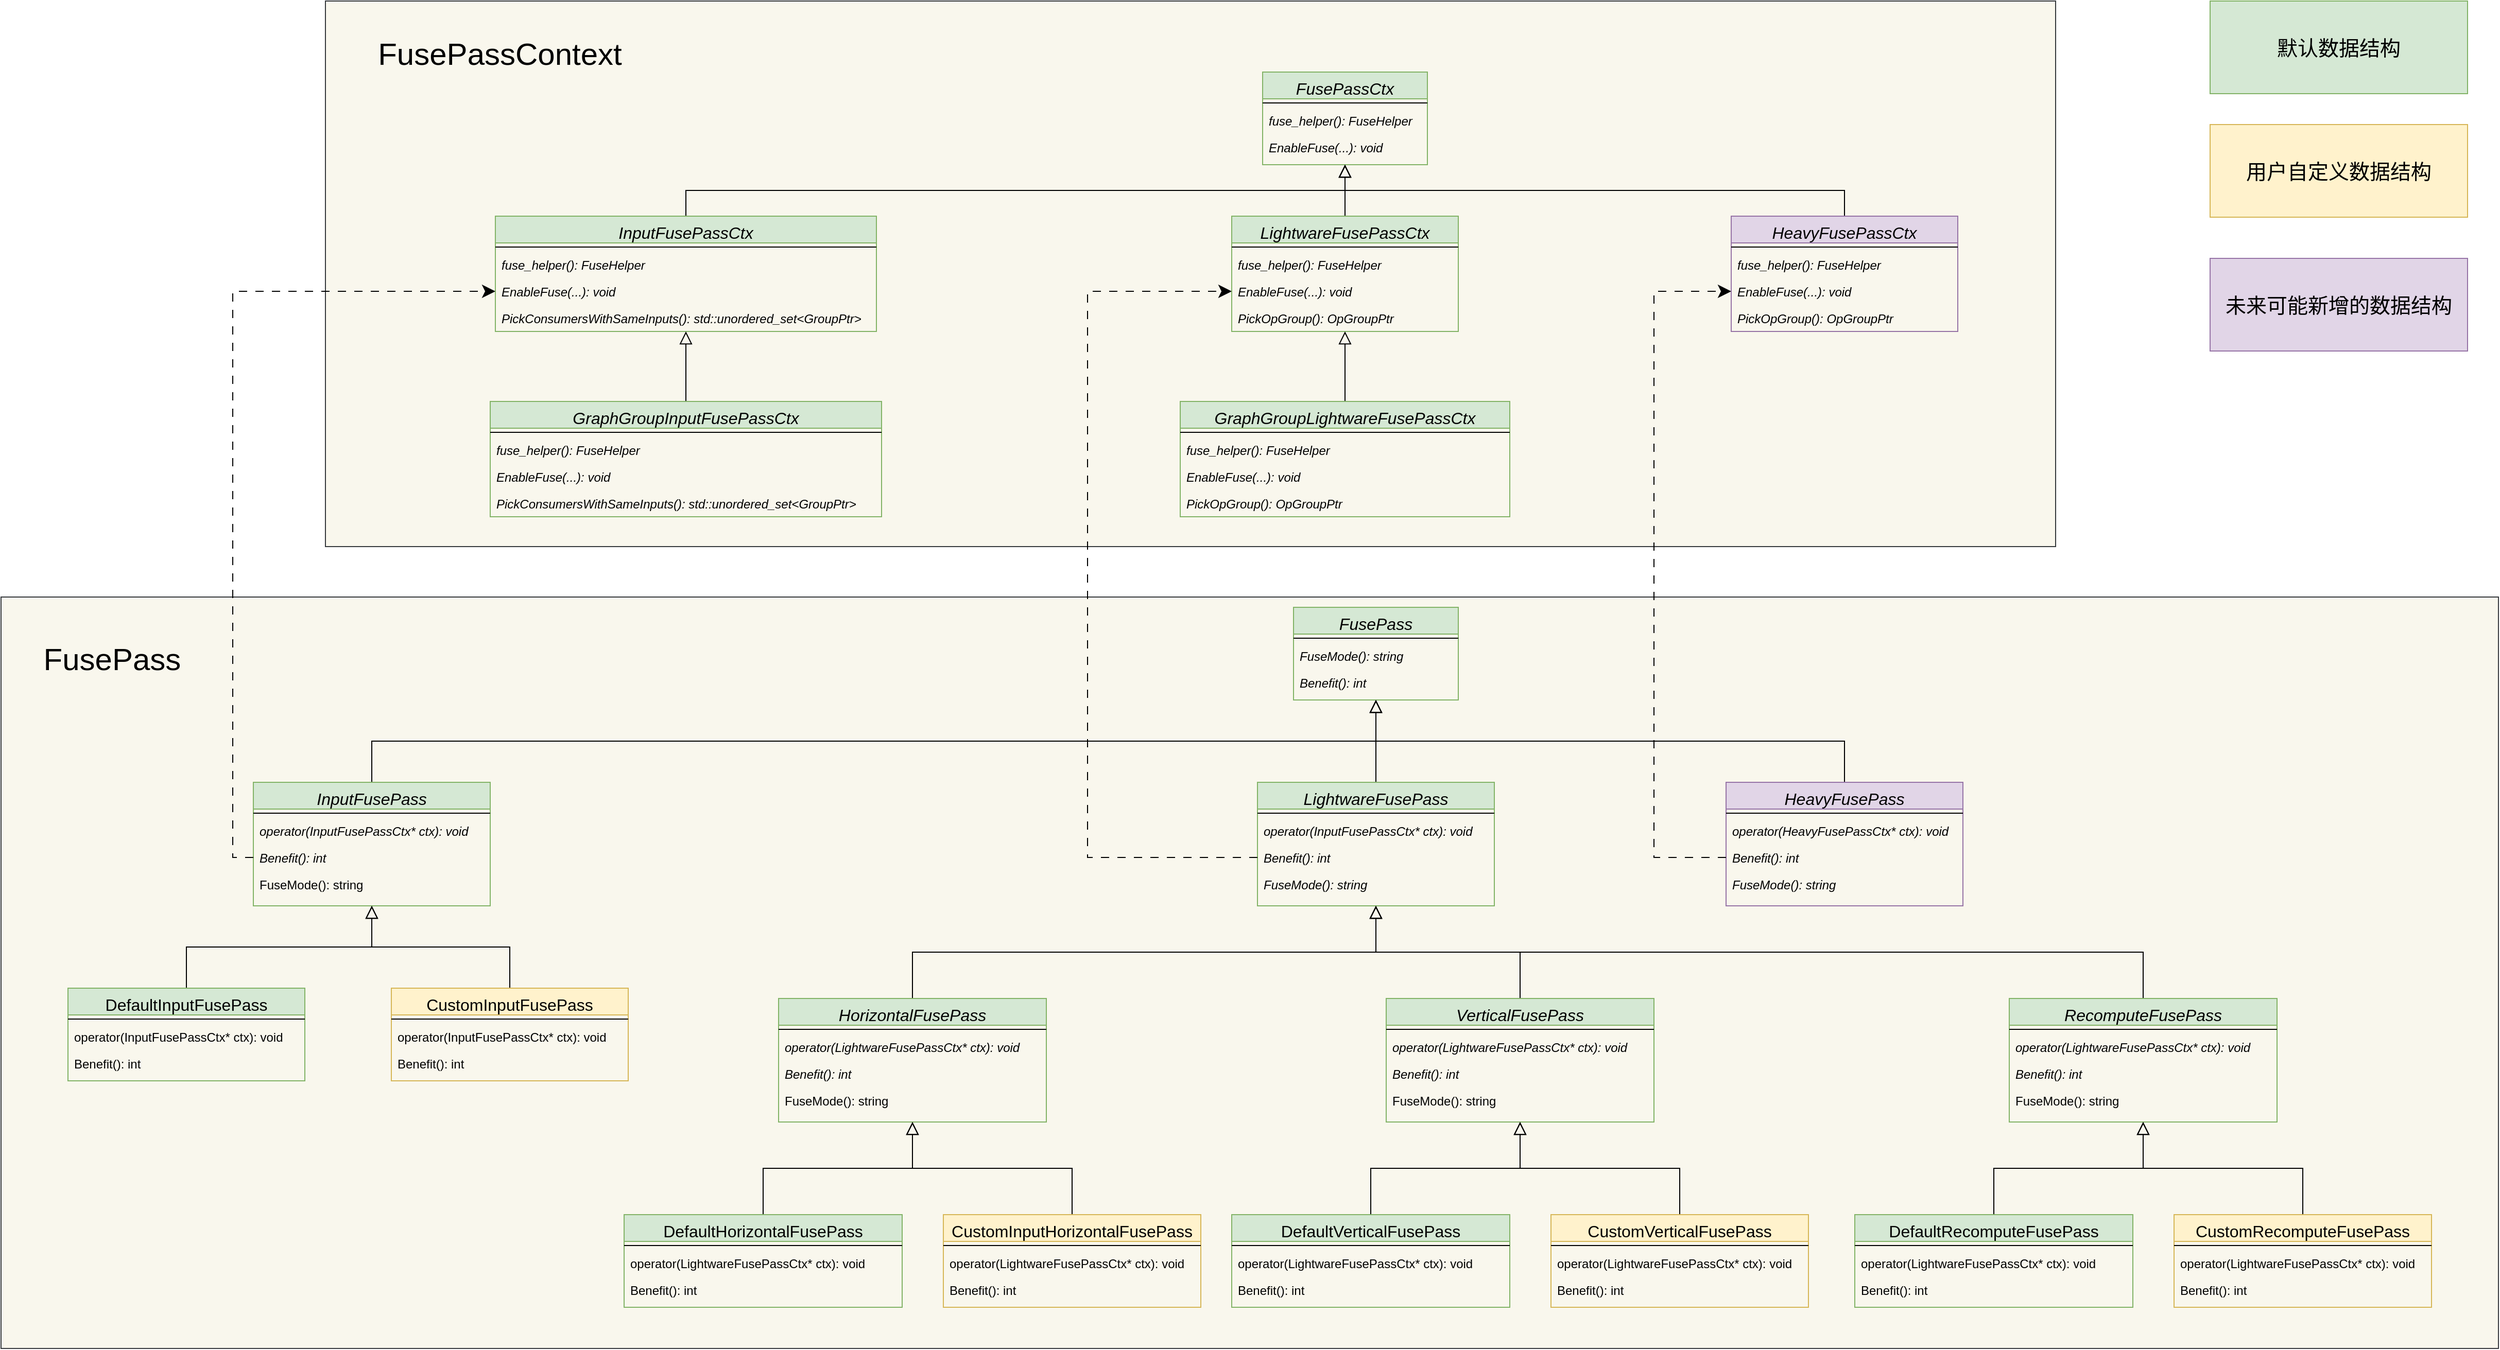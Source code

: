 <mxfile version="21.5.0" type="github">
  <diagram id="C5RBs43oDa-KdzZeNtuy" name="Page-1">
    <mxGraphModel dx="2607" dy="2569" grid="1" gridSize="10" guides="1" tooltips="1" connect="1" arrows="1" fold="1" page="1" pageScale="1" pageWidth="827" pageHeight="1169" math="0" shadow="0">
      <root>
        <mxCell id="WIyWlLk6GJQsqaUBKTNV-0" />
        <mxCell id="WIyWlLk6GJQsqaUBKTNV-1" parent="WIyWlLk6GJQsqaUBKTNV-0" />
        <mxCell id="BLyfXcpBKMJjdkIK_ONK-147" value="" style="rounded=0;whiteSpace=wrap;html=1;fillColor=#f9f7ed;strokeColor=#36393d;" vertex="1" parent="WIyWlLk6GJQsqaUBKTNV-1">
          <mxGeometry x="65" y="10" width="2425" height="730" as="geometry" />
        </mxCell>
        <mxCell id="BLyfXcpBKMJjdkIK_ONK-145" value="" style="rounded=0;whiteSpace=wrap;html=1;fillColor=#f9f7ed;strokeColor=#36393d;" vertex="1" parent="WIyWlLk6GJQsqaUBKTNV-1">
          <mxGeometry x="380" y="-569" width="1680" height="530" as="geometry" />
        </mxCell>
        <mxCell id="zkfFHV4jXpPFQw0GAbJ--0" value="FusePass" style="swimlane;fontStyle=2;align=center;verticalAlign=top;childLayout=stackLayout;horizontal=1;startSize=26;horizontalStack=0;resizeParent=1;resizeLast=0;collapsible=1;marginBottom=0;rounded=0;shadow=0;strokeWidth=1;fillColor=#d5e8d4;strokeColor=#82b366;fontSize=16;" parent="WIyWlLk6GJQsqaUBKTNV-1" vertex="1">
          <mxGeometry x="1320" y="20" width="160" height="90" as="geometry">
            <mxRectangle x="230" y="140" width="160" height="26" as="alternateBounds" />
          </mxGeometry>
        </mxCell>
        <mxCell id="zkfFHV4jXpPFQw0GAbJ--4" value="" style="line;html=1;strokeWidth=1;align=left;verticalAlign=middle;spacingTop=-1;spacingLeft=3;spacingRight=3;rotatable=0;labelPosition=right;points=[];portConstraint=eastwest;" parent="zkfFHV4jXpPFQw0GAbJ--0" vertex="1">
          <mxGeometry y="26" width="160" height="8" as="geometry" />
        </mxCell>
        <mxCell id="zkfFHV4jXpPFQw0GAbJ--5" value="FuseMode(): string" style="text;align=left;verticalAlign=top;spacingLeft=4;spacingRight=4;overflow=hidden;rotatable=0;points=[[0,0.5],[1,0.5]];portConstraint=eastwest;fontStyle=2" parent="zkfFHV4jXpPFQw0GAbJ--0" vertex="1">
          <mxGeometry y="34" width="160" height="26" as="geometry" />
        </mxCell>
        <mxCell id="BLyfXcpBKMJjdkIK_ONK-0" value="Benefit(): int" style="text;align=left;verticalAlign=top;spacingLeft=4;spacingRight=4;overflow=hidden;rotatable=0;points=[[0,0.5],[1,0.5]];portConstraint=eastwest;fontStyle=2" vertex="1" parent="zkfFHV4jXpPFQw0GAbJ--0">
          <mxGeometry y="60" width="160" height="26" as="geometry" />
        </mxCell>
        <mxCell id="BLyfXcpBKMJjdkIK_ONK-151" style="edgeStyle=orthogonalEdgeStyle;rounded=0;orthogonalLoop=1;jettySize=auto;html=1;exitX=0.5;exitY=0;exitDx=0;exitDy=0;endArrow=block;endFill=0;endSize=10;" edge="1" parent="WIyWlLk6GJQsqaUBKTNV-1" source="zkfFHV4jXpPFQw0GAbJ--6" target="zkfFHV4jXpPFQw0GAbJ--0">
          <mxGeometry relative="1" as="geometry" />
        </mxCell>
        <mxCell id="zkfFHV4jXpPFQw0GAbJ--6" value="InputFusePass" style="swimlane;fontStyle=2;align=center;verticalAlign=top;childLayout=stackLayout;horizontal=1;startSize=26;horizontalStack=0;resizeParent=1;resizeLast=0;collapsible=1;marginBottom=0;rounded=0;shadow=0;strokeWidth=1;fillColor=#d5e8d4;strokeColor=#82b366;fontSize=16;" parent="WIyWlLk6GJQsqaUBKTNV-1" vertex="1">
          <mxGeometry x="310" y="190" width="230" height="120" as="geometry">
            <mxRectangle x="130" y="380" width="160" height="26" as="alternateBounds" />
          </mxGeometry>
        </mxCell>
        <mxCell id="zkfFHV4jXpPFQw0GAbJ--9" value="" style="line;html=1;strokeWidth=1;align=left;verticalAlign=middle;spacingTop=-1;spacingLeft=3;spacingRight=3;rotatable=0;labelPosition=right;points=[];portConstraint=eastwest;" parent="zkfFHV4jXpPFQw0GAbJ--6" vertex="1">
          <mxGeometry y="26" width="230" height="8" as="geometry" />
        </mxCell>
        <mxCell id="BLyfXcpBKMJjdkIK_ONK-1" value="operator(InputFusePassCtx* ctx): void" style="text;align=left;verticalAlign=top;spacingLeft=4;spacingRight=4;overflow=hidden;rotatable=0;points=[[0,0.5],[1,0.5]];portConstraint=eastwest;fontStyle=2" vertex="1" parent="zkfFHV4jXpPFQw0GAbJ--6">
          <mxGeometry y="34" width="230" height="26" as="geometry" />
        </mxCell>
        <mxCell id="BLyfXcpBKMJjdkIK_ONK-3" value="Benefit(): int" style="text;align=left;verticalAlign=top;spacingLeft=4;spacingRight=4;overflow=hidden;rotatable=0;points=[[0,0.5],[1,0.5]];portConstraint=eastwest;fontStyle=2" vertex="1" parent="zkfFHV4jXpPFQw0GAbJ--6">
          <mxGeometry y="60" width="230" height="26" as="geometry" />
        </mxCell>
        <mxCell id="BLyfXcpBKMJjdkIK_ONK-2" value="FuseMode(): string" style="text;align=left;verticalAlign=top;spacingLeft=4;spacingRight=4;overflow=hidden;rotatable=0;points=[[0,0.5],[1,0.5]];portConstraint=eastwest;fontStyle=0" vertex="1" parent="zkfFHV4jXpPFQw0GAbJ--6">
          <mxGeometry y="86" width="230" height="26" as="geometry" />
        </mxCell>
        <mxCell id="zkfFHV4jXpPFQw0GAbJ--16" value="" style="endArrow=block;endSize=10;endFill=0;shadow=0;strokeWidth=1;rounded=0;edgeStyle=elbowEdgeStyle;elbow=vertical;exitX=0.5;exitY=0;exitDx=0;exitDy=0;" parent="WIyWlLk6GJQsqaUBKTNV-1" source="BLyfXcpBKMJjdkIK_ONK-31" target="zkfFHV4jXpPFQw0GAbJ--0" edge="1">
          <mxGeometry width="160" relative="1" as="geometry">
            <mxPoint x="700" y="250" as="sourcePoint" />
            <mxPoint x="550" y="201" as="targetPoint" />
          </mxGeometry>
        </mxCell>
        <mxCell id="BLyfXcpBKMJjdkIK_ONK-14" style="edgeStyle=orthogonalEdgeStyle;rounded=0;orthogonalLoop=1;jettySize=auto;html=1;exitX=0.5;exitY=0;exitDx=0;exitDy=0;entryX=0.5;entryY=1;entryDx=0;entryDy=0;endArrow=block;endFill=0;endSize=10;" edge="1" parent="WIyWlLk6GJQsqaUBKTNV-1" source="BLyfXcpBKMJjdkIK_ONK-4" target="zkfFHV4jXpPFQw0GAbJ--6">
          <mxGeometry relative="1" as="geometry" />
        </mxCell>
        <mxCell id="BLyfXcpBKMJjdkIK_ONK-4" value="DefaultInputFusePass" style="swimlane;fontStyle=0;align=center;verticalAlign=top;childLayout=stackLayout;horizontal=1;startSize=26;horizontalStack=0;resizeParent=1;resizeLast=0;collapsible=1;marginBottom=0;rounded=0;shadow=0;strokeWidth=1;fillColor=#d5e8d4;strokeColor=#82b366;fontSize=16;" vertex="1" parent="WIyWlLk6GJQsqaUBKTNV-1">
          <mxGeometry x="130" y="390" width="230" height="90" as="geometry">
            <mxRectangle x="130" y="380" width="160" height="26" as="alternateBounds" />
          </mxGeometry>
        </mxCell>
        <mxCell id="BLyfXcpBKMJjdkIK_ONK-5" value="" style="line;html=1;strokeWidth=1;align=left;verticalAlign=middle;spacingTop=-1;spacingLeft=3;spacingRight=3;rotatable=0;labelPosition=right;points=[];portConstraint=eastwest;" vertex="1" parent="BLyfXcpBKMJjdkIK_ONK-4">
          <mxGeometry y="26" width="230" height="8" as="geometry" />
        </mxCell>
        <mxCell id="BLyfXcpBKMJjdkIK_ONK-6" value="operator(InputFusePassCtx* ctx): void" style="text;align=left;verticalAlign=top;spacingLeft=4;spacingRight=4;overflow=hidden;rotatable=0;points=[[0,0.5],[1,0.5]];portConstraint=eastwest;fontStyle=0" vertex="1" parent="BLyfXcpBKMJjdkIK_ONK-4">
          <mxGeometry y="34" width="230" height="26" as="geometry" />
        </mxCell>
        <mxCell id="BLyfXcpBKMJjdkIK_ONK-7" value="Benefit(): int" style="text;align=left;verticalAlign=top;spacingLeft=4;spacingRight=4;overflow=hidden;rotatable=0;points=[[0,0.5],[1,0.5]];portConstraint=eastwest;fontStyle=0" vertex="1" parent="BLyfXcpBKMJjdkIK_ONK-4">
          <mxGeometry y="60" width="230" height="26" as="geometry" />
        </mxCell>
        <mxCell id="BLyfXcpBKMJjdkIK_ONK-25" style="edgeStyle=orthogonalEdgeStyle;rounded=0;orthogonalLoop=1;jettySize=auto;html=1;exitX=0.5;exitY=0;exitDx=0;exitDy=0;entryX=0.5;entryY=1;entryDx=0;entryDy=0;endArrow=block;endFill=0;endSize=10;" edge="1" parent="WIyWlLk6GJQsqaUBKTNV-1" source="BLyfXcpBKMJjdkIK_ONK-20" target="zkfFHV4jXpPFQw0GAbJ--6">
          <mxGeometry relative="1" as="geometry" />
        </mxCell>
        <mxCell id="BLyfXcpBKMJjdkIK_ONK-20" value="CustomInputFusePass" style="swimlane;fontStyle=0;align=center;verticalAlign=top;childLayout=stackLayout;horizontal=1;startSize=26;horizontalStack=0;resizeParent=1;resizeLast=0;collapsible=1;marginBottom=0;rounded=0;shadow=0;strokeWidth=1;fillColor=#fff2cc;strokeColor=#d6b656;fontSize=16;" vertex="1" parent="WIyWlLk6GJQsqaUBKTNV-1">
          <mxGeometry x="444" y="390" width="230" height="90" as="geometry">
            <mxRectangle x="130" y="380" width="160" height="26" as="alternateBounds" />
          </mxGeometry>
        </mxCell>
        <mxCell id="BLyfXcpBKMJjdkIK_ONK-21" value="" style="line;html=1;strokeWidth=1;align=left;verticalAlign=middle;spacingTop=-1;spacingLeft=3;spacingRight=3;rotatable=0;labelPosition=right;points=[];portConstraint=eastwest;" vertex="1" parent="BLyfXcpBKMJjdkIK_ONK-20">
          <mxGeometry y="26" width="230" height="8" as="geometry" />
        </mxCell>
        <mxCell id="BLyfXcpBKMJjdkIK_ONK-22" value="operator(InputFusePassCtx* ctx): void" style="text;align=left;verticalAlign=top;spacingLeft=4;spacingRight=4;overflow=hidden;rotatable=0;points=[[0,0.5],[1,0.5]];portConstraint=eastwest;fontStyle=0" vertex="1" parent="BLyfXcpBKMJjdkIK_ONK-20">
          <mxGeometry y="34" width="230" height="26" as="geometry" />
        </mxCell>
        <mxCell id="BLyfXcpBKMJjdkIK_ONK-23" value="Benefit(): int" style="text;align=left;verticalAlign=top;spacingLeft=4;spacingRight=4;overflow=hidden;rotatable=0;points=[[0,0.5],[1,0.5]];portConstraint=eastwest;fontStyle=0" vertex="1" parent="BLyfXcpBKMJjdkIK_ONK-20">
          <mxGeometry y="60" width="230" height="26" as="geometry" />
        </mxCell>
        <mxCell id="BLyfXcpBKMJjdkIK_ONK-31" value="LightwareFusePass" style="swimlane;fontStyle=2;align=center;verticalAlign=top;childLayout=stackLayout;horizontal=1;startSize=26;horizontalStack=0;resizeParent=1;resizeLast=0;collapsible=1;marginBottom=0;rounded=0;shadow=0;strokeWidth=1;fillColor=#d5e8d4;strokeColor=#82b366;fontSize=16;" vertex="1" parent="WIyWlLk6GJQsqaUBKTNV-1">
          <mxGeometry x="1285" y="190" width="230" height="120" as="geometry">
            <mxRectangle x="130" y="380" width="160" height="26" as="alternateBounds" />
          </mxGeometry>
        </mxCell>
        <mxCell id="BLyfXcpBKMJjdkIK_ONK-32" value="" style="line;html=1;strokeWidth=1;align=left;verticalAlign=middle;spacingTop=-1;spacingLeft=3;spacingRight=3;rotatable=0;labelPosition=right;points=[];portConstraint=eastwest;" vertex="1" parent="BLyfXcpBKMJjdkIK_ONK-31">
          <mxGeometry y="26" width="230" height="8" as="geometry" />
        </mxCell>
        <mxCell id="BLyfXcpBKMJjdkIK_ONK-33" value="operator(InputFusePassCtx* ctx): void" style="text;align=left;verticalAlign=top;spacingLeft=4;spacingRight=4;overflow=hidden;rotatable=0;points=[[0,0.5],[1,0.5]];portConstraint=eastwest;fontStyle=2" vertex="1" parent="BLyfXcpBKMJjdkIK_ONK-31">
          <mxGeometry y="34" width="230" height="26" as="geometry" />
        </mxCell>
        <mxCell id="BLyfXcpBKMJjdkIK_ONK-34" value="Benefit(): int" style="text;align=left;verticalAlign=top;spacingLeft=4;spacingRight=4;overflow=hidden;rotatable=0;points=[[0,0.5],[1,0.5]];portConstraint=eastwest;fontStyle=2" vertex="1" parent="BLyfXcpBKMJjdkIK_ONK-31">
          <mxGeometry y="60" width="230" height="26" as="geometry" />
        </mxCell>
        <mxCell id="BLyfXcpBKMJjdkIK_ONK-35" value="FuseMode(): string" style="text;align=left;verticalAlign=top;spacingLeft=4;spacingRight=4;overflow=hidden;rotatable=0;points=[[0,0.5],[1,0.5]];portConstraint=eastwest;fontStyle=2" vertex="1" parent="BLyfXcpBKMJjdkIK_ONK-31">
          <mxGeometry y="86" width="230" height="26" as="geometry" />
        </mxCell>
        <mxCell id="BLyfXcpBKMJjdkIK_ONK-41" style="edgeStyle=orthogonalEdgeStyle;rounded=0;orthogonalLoop=1;jettySize=auto;html=1;exitX=0.5;exitY=0;exitDx=0;exitDy=0;endArrow=block;endFill=0;endSize=10;entryX=0.5;entryY=1;entryDx=0;entryDy=0;" edge="1" parent="WIyWlLk6GJQsqaUBKTNV-1" source="BLyfXcpBKMJjdkIK_ONK-36" target="zkfFHV4jXpPFQw0GAbJ--0">
          <mxGeometry relative="1" as="geometry">
            <mxPoint x="1210" y="140" as="targetPoint" />
          </mxGeometry>
        </mxCell>
        <mxCell id="BLyfXcpBKMJjdkIK_ONK-36" value="HeavyFusePass" style="swimlane;fontStyle=2;align=center;verticalAlign=top;childLayout=stackLayout;horizontal=1;startSize=26;horizontalStack=0;resizeParent=1;resizeLast=0;collapsible=1;marginBottom=0;rounded=0;shadow=0;strokeWidth=1;fillColor=#e1d5e7;strokeColor=#9673a6;fontSize=16;" vertex="1" parent="WIyWlLk6GJQsqaUBKTNV-1">
          <mxGeometry x="1740" y="190" width="230" height="120" as="geometry">
            <mxRectangle x="130" y="380" width="160" height="26" as="alternateBounds" />
          </mxGeometry>
        </mxCell>
        <mxCell id="BLyfXcpBKMJjdkIK_ONK-37" value="" style="line;html=1;strokeWidth=1;align=left;verticalAlign=middle;spacingTop=-1;spacingLeft=3;spacingRight=3;rotatable=0;labelPosition=right;points=[];portConstraint=eastwest;" vertex="1" parent="BLyfXcpBKMJjdkIK_ONK-36">
          <mxGeometry y="26" width="230" height="8" as="geometry" />
        </mxCell>
        <mxCell id="BLyfXcpBKMJjdkIK_ONK-38" value="operator(HeavyFusePassCtx* ctx): void" style="text;align=left;verticalAlign=top;spacingLeft=4;spacingRight=4;overflow=hidden;rotatable=0;points=[[0,0.5],[1,0.5]];portConstraint=eastwest;fontStyle=2" vertex="1" parent="BLyfXcpBKMJjdkIK_ONK-36">
          <mxGeometry y="34" width="230" height="26" as="geometry" />
        </mxCell>
        <mxCell id="BLyfXcpBKMJjdkIK_ONK-39" value="Benefit(): int" style="text;align=left;verticalAlign=top;spacingLeft=4;spacingRight=4;overflow=hidden;rotatable=0;points=[[0,0.5],[1,0.5]];portConstraint=eastwest;fontStyle=2" vertex="1" parent="BLyfXcpBKMJjdkIK_ONK-36">
          <mxGeometry y="60" width="230" height="26" as="geometry" />
        </mxCell>
        <mxCell id="BLyfXcpBKMJjdkIK_ONK-40" value="FuseMode(): string" style="text;align=left;verticalAlign=top;spacingLeft=4;spacingRight=4;overflow=hidden;rotatable=0;points=[[0,0.5],[1,0.5]];portConstraint=eastwest;fontStyle=2" vertex="1" parent="BLyfXcpBKMJjdkIK_ONK-36">
          <mxGeometry y="86" width="230" height="26" as="geometry" />
        </mxCell>
        <mxCell id="BLyfXcpBKMJjdkIK_ONK-42" value="默认数据结构" style="rounded=0;whiteSpace=wrap;html=1;fillColor=#d5e8d4;strokeColor=#82b366;fontSize=20;" vertex="1" parent="WIyWlLk6GJQsqaUBKTNV-1">
          <mxGeometry x="2210" y="-569" width="250" height="90" as="geometry" />
        </mxCell>
        <mxCell id="BLyfXcpBKMJjdkIK_ONK-44" value="用户自定义数据结构" style="rounded=0;whiteSpace=wrap;html=1;fillColor=#fff2cc;strokeColor=#d6b656;fontSize=20;" vertex="1" parent="WIyWlLk6GJQsqaUBKTNV-1">
          <mxGeometry x="2210" y="-449" width="250" height="90" as="geometry" />
        </mxCell>
        <mxCell id="BLyfXcpBKMJjdkIK_ONK-45" value="未来可能新增的数据结构" style="rounded=0;whiteSpace=wrap;html=1;fillColor=#e1d5e7;strokeColor=#9673a6;fontSize=20;" vertex="1" parent="WIyWlLk6GJQsqaUBKTNV-1">
          <mxGeometry x="2210" y="-319" width="250" height="90" as="geometry" />
        </mxCell>
        <mxCell id="BLyfXcpBKMJjdkIK_ONK-94" style="edgeStyle=orthogonalEdgeStyle;rounded=0;orthogonalLoop=1;jettySize=auto;html=1;exitX=0.5;exitY=0;exitDx=0;exitDy=0;entryX=0.5;entryY=1;entryDx=0;entryDy=0;endSize=10;endArrow=block;endFill=0;" edge="1" parent="WIyWlLk6GJQsqaUBKTNV-1" source="BLyfXcpBKMJjdkIK_ONK-46" target="BLyfXcpBKMJjdkIK_ONK-31">
          <mxGeometry relative="1" as="geometry" />
        </mxCell>
        <mxCell id="BLyfXcpBKMJjdkIK_ONK-46" value="HorizontalFusePass" style="swimlane;fontStyle=2;align=center;verticalAlign=top;childLayout=stackLayout;horizontal=1;startSize=26;horizontalStack=0;resizeParent=1;resizeLast=0;collapsible=1;marginBottom=0;rounded=0;shadow=0;strokeWidth=1;fillColor=#d5e8d4;strokeColor=#82b366;fontSize=16;" vertex="1" parent="WIyWlLk6GJQsqaUBKTNV-1">
          <mxGeometry x="820" y="400" width="260" height="120" as="geometry">
            <mxRectangle x="130" y="380" width="160" height="26" as="alternateBounds" />
          </mxGeometry>
        </mxCell>
        <mxCell id="BLyfXcpBKMJjdkIK_ONK-47" value="" style="line;html=1;strokeWidth=1;align=left;verticalAlign=middle;spacingTop=-1;spacingLeft=3;spacingRight=3;rotatable=0;labelPosition=right;points=[];portConstraint=eastwest;" vertex="1" parent="BLyfXcpBKMJjdkIK_ONK-46">
          <mxGeometry y="26" width="260" height="8" as="geometry" />
        </mxCell>
        <mxCell id="BLyfXcpBKMJjdkIK_ONK-48" value="operator(LightwareFusePassCtx* ctx): void" style="text;align=left;verticalAlign=top;spacingLeft=4;spacingRight=4;overflow=hidden;rotatable=0;points=[[0,0.5],[1,0.5]];portConstraint=eastwest;fontStyle=2" vertex="1" parent="BLyfXcpBKMJjdkIK_ONK-46">
          <mxGeometry y="34" width="260" height="26" as="geometry" />
        </mxCell>
        <mxCell id="BLyfXcpBKMJjdkIK_ONK-49" value="Benefit(): int" style="text;align=left;verticalAlign=top;spacingLeft=4;spacingRight=4;overflow=hidden;rotatable=0;points=[[0,0.5],[1,0.5]];portConstraint=eastwest;fontStyle=2" vertex="1" parent="BLyfXcpBKMJjdkIK_ONK-46">
          <mxGeometry y="60" width="260" height="26" as="geometry" />
        </mxCell>
        <mxCell id="BLyfXcpBKMJjdkIK_ONK-50" value="FuseMode(): string" style="text;align=left;verticalAlign=top;spacingLeft=4;spacingRight=4;overflow=hidden;rotatable=0;points=[[0,0.5],[1,0.5]];portConstraint=eastwest;fontStyle=0" vertex="1" parent="BLyfXcpBKMJjdkIK_ONK-46">
          <mxGeometry y="86" width="260" height="26" as="geometry" />
        </mxCell>
        <mxCell id="BLyfXcpBKMJjdkIK_ONK-59" style="edgeStyle=orthogonalEdgeStyle;rounded=0;orthogonalLoop=1;jettySize=auto;html=1;exitX=0.5;exitY=0;exitDx=0;exitDy=0;entryX=0.5;entryY=1;entryDx=0;entryDy=0;endArrow=block;endFill=0;endSize=10;" edge="1" parent="WIyWlLk6GJQsqaUBKTNV-1" source="BLyfXcpBKMJjdkIK_ONK-51" target="BLyfXcpBKMJjdkIK_ONK-46">
          <mxGeometry relative="1" as="geometry" />
        </mxCell>
        <mxCell id="BLyfXcpBKMJjdkIK_ONK-51" value="DefaultHorizontalFusePass" style="swimlane;fontStyle=0;align=center;verticalAlign=top;childLayout=stackLayout;horizontal=1;startSize=26;horizontalStack=0;resizeParent=1;resizeLast=0;collapsible=1;marginBottom=0;rounded=0;shadow=0;strokeWidth=1;fillColor=#d5e8d4;strokeColor=#82b366;fontSize=16;" vertex="1" parent="WIyWlLk6GJQsqaUBKTNV-1">
          <mxGeometry x="670" y="610" width="270" height="90" as="geometry">
            <mxRectangle x="130" y="380" width="160" height="26" as="alternateBounds" />
          </mxGeometry>
        </mxCell>
        <mxCell id="BLyfXcpBKMJjdkIK_ONK-52" value="" style="line;html=1;strokeWidth=1;align=left;verticalAlign=middle;spacingTop=-1;spacingLeft=3;spacingRight=3;rotatable=0;labelPosition=right;points=[];portConstraint=eastwest;" vertex="1" parent="BLyfXcpBKMJjdkIK_ONK-51">
          <mxGeometry y="26" width="270" height="8" as="geometry" />
        </mxCell>
        <mxCell id="BLyfXcpBKMJjdkIK_ONK-53" value="operator(LightwareFusePassCtx* ctx): void" style="text;align=left;verticalAlign=top;spacingLeft=4;spacingRight=4;overflow=hidden;rotatable=0;points=[[0,0.5],[1,0.5]];portConstraint=eastwest;fontStyle=0" vertex="1" parent="BLyfXcpBKMJjdkIK_ONK-51">
          <mxGeometry y="34" width="270" height="26" as="geometry" />
        </mxCell>
        <mxCell id="BLyfXcpBKMJjdkIK_ONK-54" value="Benefit(): int" style="text;align=left;verticalAlign=top;spacingLeft=4;spacingRight=4;overflow=hidden;rotatable=0;points=[[0,0.5],[1,0.5]];portConstraint=eastwest;fontStyle=0" vertex="1" parent="BLyfXcpBKMJjdkIK_ONK-51">
          <mxGeometry y="60" width="270" height="26" as="geometry" />
        </mxCell>
        <mxCell id="BLyfXcpBKMJjdkIK_ONK-60" style="edgeStyle=orthogonalEdgeStyle;rounded=0;orthogonalLoop=1;jettySize=auto;html=1;exitX=0.5;exitY=0;exitDx=0;exitDy=0;endSize=10;endArrow=block;endFill=0;entryX=0.5;entryY=1;entryDx=0;entryDy=0;" edge="1" parent="WIyWlLk6GJQsqaUBKTNV-1" source="BLyfXcpBKMJjdkIK_ONK-55" target="BLyfXcpBKMJjdkIK_ONK-46">
          <mxGeometry relative="1" as="geometry">
            <mxPoint x="950" y="550" as="targetPoint" />
          </mxGeometry>
        </mxCell>
        <mxCell id="BLyfXcpBKMJjdkIK_ONK-55" value="CustomInputHorizontalFusePass" style="swimlane;fontStyle=0;align=center;verticalAlign=top;childLayout=stackLayout;horizontal=1;startSize=26;horizontalStack=0;resizeParent=1;resizeLast=0;collapsible=1;marginBottom=0;rounded=0;shadow=0;strokeWidth=1;fillColor=#fff2cc;strokeColor=#d6b656;fontSize=16;" vertex="1" parent="WIyWlLk6GJQsqaUBKTNV-1">
          <mxGeometry x="980" y="610" width="250" height="90" as="geometry">
            <mxRectangle x="130" y="380" width="160" height="26" as="alternateBounds" />
          </mxGeometry>
        </mxCell>
        <mxCell id="BLyfXcpBKMJjdkIK_ONK-56" value="" style="line;html=1;strokeWidth=1;align=left;verticalAlign=middle;spacingTop=-1;spacingLeft=3;spacingRight=3;rotatable=0;labelPosition=right;points=[];portConstraint=eastwest;" vertex="1" parent="BLyfXcpBKMJjdkIK_ONK-55">
          <mxGeometry y="26" width="250" height="8" as="geometry" />
        </mxCell>
        <mxCell id="BLyfXcpBKMJjdkIK_ONK-57" value="operator(LightwareFusePassCtx* ctx): void" style="text;align=left;verticalAlign=top;spacingLeft=4;spacingRight=4;overflow=hidden;rotatable=0;points=[[0,0.5],[1,0.5]];portConstraint=eastwest;fontStyle=0" vertex="1" parent="BLyfXcpBKMJjdkIK_ONK-55">
          <mxGeometry y="34" width="250" height="26" as="geometry" />
        </mxCell>
        <mxCell id="BLyfXcpBKMJjdkIK_ONK-58" value="Benefit(): int" style="text;align=left;verticalAlign=top;spacingLeft=4;spacingRight=4;overflow=hidden;rotatable=0;points=[[0,0.5],[1,0.5]];portConstraint=eastwest;fontStyle=0" vertex="1" parent="BLyfXcpBKMJjdkIK_ONK-55">
          <mxGeometry y="60" width="250" height="26" as="geometry" />
        </mxCell>
        <mxCell id="BLyfXcpBKMJjdkIK_ONK-96" style="edgeStyle=orthogonalEdgeStyle;rounded=0;orthogonalLoop=1;jettySize=auto;html=1;exitX=0.5;exitY=0;exitDx=0;exitDy=0;entryX=0.5;entryY=1;entryDx=0;entryDy=0;endSize=10;endArrow=block;endFill=0;" edge="1" parent="WIyWlLk6GJQsqaUBKTNV-1" source="BLyfXcpBKMJjdkIK_ONK-63" target="BLyfXcpBKMJjdkIK_ONK-31">
          <mxGeometry relative="1" as="geometry" />
        </mxCell>
        <mxCell id="BLyfXcpBKMJjdkIK_ONK-63" value="VerticalFusePass" style="swimlane;fontStyle=2;align=center;verticalAlign=top;childLayout=stackLayout;horizontal=1;startSize=26;horizontalStack=0;resizeParent=1;resizeLast=0;collapsible=1;marginBottom=0;rounded=0;shadow=0;strokeWidth=1;fillColor=#d5e8d4;strokeColor=#82b366;fontSize=16;" vertex="1" parent="WIyWlLk6GJQsqaUBKTNV-1">
          <mxGeometry x="1410" y="400" width="260" height="120" as="geometry">
            <mxRectangle x="130" y="380" width="160" height="26" as="alternateBounds" />
          </mxGeometry>
        </mxCell>
        <mxCell id="BLyfXcpBKMJjdkIK_ONK-64" value="" style="line;html=1;strokeWidth=1;align=left;verticalAlign=middle;spacingTop=-1;spacingLeft=3;spacingRight=3;rotatable=0;labelPosition=right;points=[];portConstraint=eastwest;" vertex="1" parent="BLyfXcpBKMJjdkIK_ONK-63">
          <mxGeometry y="26" width="260" height="8" as="geometry" />
        </mxCell>
        <mxCell id="BLyfXcpBKMJjdkIK_ONK-65" value="operator(LightwareFusePassCtx* ctx): void" style="text;align=left;verticalAlign=top;spacingLeft=4;spacingRight=4;overflow=hidden;rotatable=0;points=[[0,0.5],[1,0.5]];portConstraint=eastwest;fontStyle=2" vertex="1" parent="BLyfXcpBKMJjdkIK_ONK-63">
          <mxGeometry y="34" width="260" height="26" as="geometry" />
        </mxCell>
        <mxCell id="BLyfXcpBKMJjdkIK_ONK-66" value="Benefit(): int" style="text;align=left;verticalAlign=top;spacingLeft=4;spacingRight=4;overflow=hidden;rotatable=0;points=[[0,0.5],[1,0.5]];portConstraint=eastwest;fontStyle=2" vertex="1" parent="BLyfXcpBKMJjdkIK_ONK-63">
          <mxGeometry y="60" width="260" height="26" as="geometry" />
        </mxCell>
        <mxCell id="BLyfXcpBKMJjdkIK_ONK-67" value="FuseMode(): string" style="text;align=left;verticalAlign=top;spacingLeft=4;spacingRight=4;overflow=hidden;rotatable=0;points=[[0,0.5],[1,0.5]];portConstraint=eastwest;fontStyle=0" vertex="1" parent="BLyfXcpBKMJjdkIK_ONK-63">
          <mxGeometry y="86" width="260" height="26" as="geometry" />
        </mxCell>
        <mxCell id="BLyfXcpBKMJjdkIK_ONK-68" style="edgeStyle=orthogonalEdgeStyle;rounded=0;orthogonalLoop=1;jettySize=auto;html=1;exitX=0.5;exitY=0;exitDx=0;exitDy=0;entryX=0.5;entryY=1;entryDx=0;entryDy=0;endArrow=block;endFill=0;endSize=10;" edge="1" parent="WIyWlLk6GJQsqaUBKTNV-1" source="BLyfXcpBKMJjdkIK_ONK-69" target="BLyfXcpBKMJjdkIK_ONK-63">
          <mxGeometry relative="1" as="geometry" />
        </mxCell>
        <mxCell id="BLyfXcpBKMJjdkIK_ONK-69" value="DefaultVerticalFusePass" style="swimlane;fontStyle=0;align=center;verticalAlign=top;childLayout=stackLayout;horizontal=1;startSize=26;horizontalStack=0;resizeParent=1;resizeLast=0;collapsible=1;marginBottom=0;rounded=0;shadow=0;strokeWidth=1;fillColor=#d5e8d4;strokeColor=#82b366;fontSize=16;" vertex="1" parent="WIyWlLk6GJQsqaUBKTNV-1">
          <mxGeometry x="1260" y="610" width="270" height="90" as="geometry">
            <mxRectangle x="130" y="380" width="160" height="26" as="alternateBounds" />
          </mxGeometry>
        </mxCell>
        <mxCell id="BLyfXcpBKMJjdkIK_ONK-70" value="" style="line;html=1;strokeWidth=1;align=left;verticalAlign=middle;spacingTop=-1;spacingLeft=3;spacingRight=3;rotatable=0;labelPosition=right;points=[];portConstraint=eastwest;" vertex="1" parent="BLyfXcpBKMJjdkIK_ONK-69">
          <mxGeometry y="26" width="270" height="8" as="geometry" />
        </mxCell>
        <mxCell id="BLyfXcpBKMJjdkIK_ONK-71" value="operator(LightwareFusePassCtx* ctx): void" style="text;align=left;verticalAlign=top;spacingLeft=4;spacingRight=4;overflow=hidden;rotatable=0;points=[[0,0.5],[1,0.5]];portConstraint=eastwest;fontStyle=0" vertex="1" parent="BLyfXcpBKMJjdkIK_ONK-69">
          <mxGeometry y="34" width="270" height="26" as="geometry" />
        </mxCell>
        <mxCell id="BLyfXcpBKMJjdkIK_ONK-72" value="Benefit(): int" style="text;align=left;verticalAlign=top;spacingLeft=4;spacingRight=4;overflow=hidden;rotatable=0;points=[[0,0.5],[1,0.5]];portConstraint=eastwest;fontStyle=0" vertex="1" parent="BLyfXcpBKMJjdkIK_ONK-69">
          <mxGeometry y="60" width="270" height="26" as="geometry" />
        </mxCell>
        <mxCell id="BLyfXcpBKMJjdkIK_ONK-73" style="edgeStyle=orthogonalEdgeStyle;rounded=0;orthogonalLoop=1;jettySize=auto;html=1;exitX=0.5;exitY=0;exitDx=0;exitDy=0;endSize=10;endArrow=block;endFill=0;entryX=0.5;entryY=1;entryDx=0;entryDy=0;" edge="1" parent="WIyWlLk6GJQsqaUBKTNV-1" source="BLyfXcpBKMJjdkIK_ONK-74" target="BLyfXcpBKMJjdkIK_ONK-63">
          <mxGeometry relative="1" as="geometry">
            <mxPoint x="1540" y="550" as="targetPoint" />
          </mxGeometry>
        </mxCell>
        <mxCell id="BLyfXcpBKMJjdkIK_ONK-74" value="CustomVerticalFusePass" style="swimlane;fontStyle=0;align=center;verticalAlign=top;childLayout=stackLayout;horizontal=1;startSize=26;horizontalStack=0;resizeParent=1;resizeLast=0;collapsible=1;marginBottom=0;rounded=0;shadow=0;strokeWidth=1;fillColor=#fff2cc;strokeColor=#d6b656;fontSize=16;" vertex="1" parent="WIyWlLk6GJQsqaUBKTNV-1">
          <mxGeometry x="1570" y="610" width="250" height="90" as="geometry">
            <mxRectangle x="130" y="380" width="160" height="26" as="alternateBounds" />
          </mxGeometry>
        </mxCell>
        <mxCell id="BLyfXcpBKMJjdkIK_ONK-75" value="" style="line;html=1;strokeWidth=1;align=left;verticalAlign=middle;spacingTop=-1;spacingLeft=3;spacingRight=3;rotatable=0;labelPosition=right;points=[];portConstraint=eastwest;" vertex="1" parent="BLyfXcpBKMJjdkIK_ONK-74">
          <mxGeometry y="26" width="250" height="8" as="geometry" />
        </mxCell>
        <mxCell id="BLyfXcpBKMJjdkIK_ONK-76" value="operator(LightwareFusePassCtx* ctx): void" style="text;align=left;verticalAlign=top;spacingLeft=4;spacingRight=4;overflow=hidden;rotatable=0;points=[[0,0.5],[1,0.5]];portConstraint=eastwest;fontStyle=0" vertex="1" parent="BLyfXcpBKMJjdkIK_ONK-74">
          <mxGeometry y="34" width="250" height="26" as="geometry" />
        </mxCell>
        <mxCell id="BLyfXcpBKMJjdkIK_ONK-77" value="Benefit(): int" style="text;align=left;verticalAlign=top;spacingLeft=4;spacingRight=4;overflow=hidden;rotatable=0;points=[[0,0.5],[1,0.5]];portConstraint=eastwest;fontStyle=0" vertex="1" parent="BLyfXcpBKMJjdkIK_ONK-74">
          <mxGeometry y="60" width="250" height="26" as="geometry" />
        </mxCell>
        <mxCell id="BLyfXcpBKMJjdkIK_ONK-95" style="edgeStyle=orthogonalEdgeStyle;rounded=0;orthogonalLoop=1;jettySize=auto;html=1;exitX=0.5;exitY=0;exitDx=0;exitDy=0;entryX=0.5;entryY=1;entryDx=0;entryDy=0;endSize=10;endArrow=block;endFill=0;" edge="1" parent="WIyWlLk6GJQsqaUBKTNV-1" source="BLyfXcpBKMJjdkIK_ONK-79" target="BLyfXcpBKMJjdkIK_ONK-31">
          <mxGeometry relative="1" as="geometry" />
        </mxCell>
        <mxCell id="BLyfXcpBKMJjdkIK_ONK-79" value="RecomputeFusePass" style="swimlane;fontStyle=2;align=center;verticalAlign=top;childLayout=stackLayout;horizontal=1;startSize=26;horizontalStack=0;resizeParent=1;resizeLast=0;collapsible=1;marginBottom=0;rounded=0;shadow=0;strokeWidth=1;fillColor=#d5e8d4;strokeColor=#82b366;fontSize=16;" vertex="1" parent="WIyWlLk6GJQsqaUBKTNV-1">
          <mxGeometry x="2015" y="400" width="260" height="120" as="geometry">
            <mxRectangle x="130" y="380" width="160" height="26" as="alternateBounds" />
          </mxGeometry>
        </mxCell>
        <mxCell id="BLyfXcpBKMJjdkIK_ONK-80" value="" style="line;html=1;strokeWidth=1;align=left;verticalAlign=middle;spacingTop=-1;spacingLeft=3;spacingRight=3;rotatable=0;labelPosition=right;points=[];portConstraint=eastwest;" vertex="1" parent="BLyfXcpBKMJjdkIK_ONK-79">
          <mxGeometry y="26" width="260" height="8" as="geometry" />
        </mxCell>
        <mxCell id="BLyfXcpBKMJjdkIK_ONK-81" value="operator(LightwareFusePassCtx* ctx): void" style="text;align=left;verticalAlign=top;spacingLeft=4;spacingRight=4;overflow=hidden;rotatable=0;points=[[0,0.5],[1,0.5]];portConstraint=eastwest;fontStyle=2" vertex="1" parent="BLyfXcpBKMJjdkIK_ONK-79">
          <mxGeometry y="34" width="260" height="26" as="geometry" />
        </mxCell>
        <mxCell id="BLyfXcpBKMJjdkIK_ONK-82" value="Benefit(): int" style="text;align=left;verticalAlign=top;spacingLeft=4;spacingRight=4;overflow=hidden;rotatable=0;points=[[0,0.5],[1,0.5]];portConstraint=eastwest;fontStyle=2" vertex="1" parent="BLyfXcpBKMJjdkIK_ONK-79">
          <mxGeometry y="60" width="260" height="26" as="geometry" />
        </mxCell>
        <mxCell id="BLyfXcpBKMJjdkIK_ONK-83" value="FuseMode(): string" style="text;align=left;verticalAlign=top;spacingLeft=4;spacingRight=4;overflow=hidden;rotatable=0;points=[[0,0.5],[1,0.5]];portConstraint=eastwest;fontStyle=0" vertex="1" parent="BLyfXcpBKMJjdkIK_ONK-79">
          <mxGeometry y="86" width="260" height="26" as="geometry" />
        </mxCell>
        <mxCell id="BLyfXcpBKMJjdkIK_ONK-84" style="edgeStyle=orthogonalEdgeStyle;rounded=0;orthogonalLoop=1;jettySize=auto;html=1;exitX=0.5;exitY=0;exitDx=0;exitDy=0;entryX=0.5;entryY=1;entryDx=0;entryDy=0;endArrow=block;endFill=0;endSize=10;" edge="1" parent="WIyWlLk6GJQsqaUBKTNV-1" source="BLyfXcpBKMJjdkIK_ONK-85" target="BLyfXcpBKMJjdkIK_ONK-79">
          <mxGeometry relative="1" as="geometry" />
        </mxCell>
        <mxCell id="BLyfXcpBKMJjdkIK_ONK-85" value="DefaultRecomputeFusePass" style="swimlane;fontStyle=0;align=center;verticalAlign=top;childLayout=stackLayout;horizontal=1;startSize=26;horizontalStack=0;resizeParent=1;resizeLast=0;collapsible=1;marginBottom=0;rounded=0;shadow=0;strokeWidth=1;fillColor=#d5e8d4;strokeColor=#82b366;fontSize=16;" vertex="1" parent="WIyWlLk6GJQsqaUBKTNV-1">
          <mxGeometry x="1865" y="610" width="270" height="90" as="geometry">
            <mxRectangle x="130" y="380" width="160" height="26" as="alternateBounds" />
          </mxGeometry>
        </mxCell>
        <mxCell id="BLyfXcpBKMJjdkIK_ONK-86" value="" style="line;html=1;strokeWidth=1;align=left;verticalAlign=middle;spacingTop=-1;spacingLeft=3;spacingRight=3;rotatable=0;labelPosition=right;points=[];portConstraint=eastwest;" vertex="1" parent="BLyfXcpBKMJjdkIK_ONK-85">
          <mxGeometry y="26" width="270" height="8" as="geometry" />
        </mxCell>
        <mxCell id="BLyfXcpBKMJjdkIK_ONK-87" value="operator(LightwareFusePassCtx* ctx): void" style="text;align=left;verticalAlign=top;spacingLeft=4;spacingRight=4;overflow=hidden;rotatable=0;points=[[0,0.5],[1,0.5]];portConstraint=eastwest;fontStyle=0" vertex="1" parent="BLyfXcpBKMJjdkIK_ONK-85">
          <mxGeometry y="34" width="270" height="26" as="geometry" />
        </mxCell>
        <mxCell id="BLyfXcpBKMJjdkIK_ONK-88" value="Benefit(): int" style="text;align=left;verticalAlign=top;spacingLeft=4;spacingRight=4;overflow=hidden;rotatable=0;points=[[0,0.5],[1,0.5]];portConstraint=eastwest;fontStyle=0" vertex="1" parent="BLyfXcpBKMJjdkIK_ONK-85">
          <mxGeometry y="60" width="270" height="26" as="geometry" />
        </mxCell>
        <mxCell id="BLyfXcpBKMJjdkIK_ONK-89" style="edgeStyle=orthogonalEdgeStyle;rounded=0;orthogonalLoop=1;jettySize=auto;html=1;exitX=0.5;exitY=0;exitDx=0;exitDy=0;endSize=10;endArrow=block;endFill=0;entryX=0.5;entryY=1;entryDx=0;entryDy=0;" edge="1" parent="WIyWlLk6GJQsqaUBKTNV-1" source="BLyfXcpBKMJjdkIK_ONK-90" target="BLyfXcpBKMJjdkIK_ONK-79">
          <mxGeometry relative="1" as="geometry">
            <mxPoint x="2145" y="550" as="targetPoint" />
          </mxGeometry>
        </mxCell>
        <mxCell id="BLyfXcpBKMJjdkIK_ONK-90" value="CustomRecomputeFusePass" style="swimlane;fontStyle=0;align=center;verticalAlign=top;childLayout=stackLayout;horizontal=1;startSize=26;horizontalStack=0;resizeParent=1;resizeLast=0;collapsible=1;marginBottom=0;rounded=0;shadow=0;strokeWidth=1;fillColor=#fff2cc;strokeColor=#d6b656;fontSize=16;" vertex="1" parent="WIyWlLk6GJQsqaUBKTNV-1">
          <mxGeometry x="2175" y="610" width="250" height="90" as="geometry">
            <mxRectangle x="130" y="380" width="160" height="26" as="alternateBounds" />
          </mxGeometry>
        </mxCell>
        <mxCell id="BLyfXcpBKMJjdkIK_ONK-91" value="" style="line;html=1;strokeWidth=1;align=left;verticalAlign=middle;spacingTop=-1;spacingLeft=3;spacingRight=3;rotatable=0;labelPosition=right;points=[];portConstraint=eastwest;" vertex="1" parent="BLyfXcpBKMJjdkIK_ONK-90">
          <mxGeometry y="26" width="250" height="8" as="geometry" />
        </mxCell>
        <mxCell id="BLyfXcpBKMJjdkIK_ONK-92" value="operator(LightwareFusePassCtx* ctx): void" style="text;align=left;verticalAlign=top;spacingLeft=4;spacingRight=4;overflow=hidden;rotatable=0;points=[[0,0.5],[1,0.5]];portConstraint=eastwest;fontStyle=0" vertex="1" parent="BLyfXcpBKMJjdkIK_ONK-90">
          <mxGeometry y="34" width="250" height="26" as="geometry" />
        </mxCell>
        <mxCell id="BLyfXcpBKMJjdkIK_ONK-93" value="Benefit(): int" style="text;align=left;verticalAlign=top;spacingLeft=4;spacingRight=4;overflow=hidden;rotatable=0;points=[[0,0.5],[1,0.5]];portConstraint=eastwest;fontStyle=0" vertex="1" parent="BLyfXcpBKMJjdkIK_ONK-90">
          <mxGeometry y="60" width="250" height="26" as="geometry" />
        </mxCell>
        <mxCell id="BLyfXcpBKMJjdkIK_ONK-97" value="FusePassCtx" style="swimlane;fontStyle=2;align=center;verticalAlign=top;childLayout=stackLayout;horizontal=1;startSize=26;horizontalStack=0;resizeParent=1;resizeLast=0;collapsible=1;marginBottom=0;rounded=0;shadow=0;strokeWidth=1;fillColor=#d5e8d4;strokeColor=#82b366;fontSize=16;" vertex="1" parent="WIyWlLk6GJQsqaUBKTNV-1">
          <mxGeometry x="1290" y="-500" width="160" height="90" as="geometry">
            <mxRectangle x="230" y="140" width="160" height="26" as="alternateBounds" />
          </mxGeometry>
        </mxCell>
        <mxCell id="BLyfXcpBKMJjdkIK_ONK-98" value="" style="line;html=1;strokeWidth=1;align=left;verticalAlign=middle;spacingTop=-1;spacingLeft=3;spacingRight=3;rotatable=0;labelPosition=right;points=[];portConstraint=eastwest;" vertex="1" parent="BLyfXcpBKMJjdkIK_ONK-97">
          <mxGeometry y="26" width="160" height="8" as="geometry" />
        </mxCell>
        <mxCell id="BLyfXcpBKMJjdkIK_ONK-99" value="fuse_helper(): FuseHelper" style="text;align=left;verticalAlign=top;spacingLeft=4;spacingRight=4;overflow=hidden;rotatable=0;points=[[0,0.5],[1,0.5]];portConstraint=eastwest;fontStyle=2" vertex="1" parent="BLyfXcpBKMJjdkIK_ONK-97">
          <mxGeometry y="34" width="160" height="26" as="geometry" />
        </mxCell>
        <mxCell id="BLyfXcpBKMJjdkIK_ONK-100" value="EnableFuse(...): void" style="text;align=left;verticalAlign=top;spacingLeft=4;spacingRight=4;overflow=hidden;rotatable=0;points=[[0,0.5],[1,0.5]];portConstraint=eastwest;fontStyle=2" vertex="1" parent="BLyfXcpBKMJjdkIK_ONK-97">
          <mxGeometry y="60" width="160" height="26" as="geometry" />
        </mxCell>
        <mxCell id="BLyfXcpBKMJjdkIK_ONK-133" style="edgeStyle=orthogonalEdgeStyle;rounded=0;orthogonalLoop=1;jettySize=auto;html=1;exitX=0.5;exitY=0;exitDx=0;exitDy=0;entryX=0.5;entryY=1;entryDx=0;entryDy=0;endSize=10;endArrow=block;endFill=0;" edge="1" parent="WIyWlLk6GJQsqaUBKTNV-1" source="BLyfXcpBKMJjdkIK_ONK-101" target="BLyfXcpBKMJjdkIK_ONK-97">
          <mxGeometry relative="1" as="geometry" />
        </mxCell>
        <mxCell id="BLyfXcpBKMJjdkIK_ONK-101" value="LightwareFusePassCtx" style="swimlane;fontStyle=2;align=center;verticalAlign=top;childLayout=stackLayout;horizontal=1;startSize=26;horizontalStack=0;resizeParent=1;resizeLast=0;collapsible=1;marginBottom=0;rounded=0;shadow=0;strokeWidth=1;fillColor=#d5e8d4;strokeColor=#82b366;fontSize=16;" vertex="1" parent="WIyWlLk6GJQsqaUBKTNV-1">
          <mxGeometry x="1260" y="-360" width="220" height="112" as="geometry">
            <mxRectangle x="230" y="140" width="160" height="26" as="alternateBounds" />
          </mxGeometry>
        </mxCell>
        <mxCell id="BLyfXcpBKMJjdkIK_ONK-102" value="" style="line;html=1;strokeWidth=1;align=left;verticalAlign=middle;spacingTop=-1;spacingLeft=3;spacingRight=3;rotatable=0;labelPosition=right;points=[];portConstraint=eastwest;" vertex="1" parent="BLyfXcpBKMJjdkIK_ONK-101">
          <mxGeometry y="26" width="220" height="8" as="geometry" />
        </mxCell>
        <mxCell id="BLyfXcpBKMJjdkIK_ONK-103" value="fuse_helper(): FuseHelper" style="text;align=left;verticalAlign=top;spacingLeft=4;spacingRight=4;overflow=hidden;rotatable=0;points=[[0,0.5],[1,0.5]];portConstraint=eastwest;fontStyle=2" vertex="1" parent="BLyfXcpBKMJjdkIK_ONK-101">
          <mxGeometry y="34" width="220" height="26" as="geometry" />
        </mxCell>
        <mxCell id="BLyfXcpBKMJjdkIK_ONK-104" value="EnableFuse(...): void" style="text;align=left;verticalAlign=top;spacingLeft=4;spacingRight=4;overflow=hidden;rotatable=0;points=[[0,0.5],[1,0.5]];portConstraint=eastwest;fontStyle=2" vertex="1" parent="BLyfXcpBKMJjdkIK_ONK-101">
          <mxGeometry y="60" width="220" height="26" as="geometry" />
        </mxCell>
        <mxCell id="BLyfXcpBKMJjdkIK_ONK-105" value="PickOpGroup(): OpGroupPtr" style="text;align=left;verticalAlign=top;spacingLeft=4;spacingRight=4;overflow=hidden;rotatable=0;points=[[0,0.5],[1,0.5]];portConstraint=eastwest;fontStyle=2" vertex="1" parent="BLyfXcpBKMJjdkIK_ONK-101">
          <mxGeometry y="86" width="220" height="26" as="geometry" />
        </mxCell>
        <mxCell id="BLyfXcpBKMJjdkIK_ONK-139" style="edgeStyle=orthogonalEdgeStyle;rounded=0;orthogonalLoop=1;jettySize=auto;html=1;exitX=0.5;exitY=0;exitDx=0;exitDy=0;endArrow=block;endFill=0;endSize=10;" edge="1" parent="WIyWlLk6GJQsqaUBKTNV-1" source="BLyfXcpBKMJjdkIK_ONK-106" target="BLyfXcpBKMJjdkIK_ONK-101">
          <mxGeometry relative="1" as="geometry" />
        </mxCell>
        <mxCell id="BLyfXcpBKMJjdkIK_ONK-106" value="GraphGroupLightwareFusePassCtx" style="swimlane;fontStyle=2;align=center;verticalAlign=top;childLayout=stackLayout;horizontal=1;startSize=26;horizontalStack=0;resizeParent=1;resizeLast=0;collapsible=1;marginBottom=0;rounded=0;shadow=0;strokeWidth=1;fillColor=#d5e8d4;strokeColor=#82b366;fontSize=16;" vertex="1" parent="WIyWlLk6GJQsqaUBKTNV-1">
          <mxGeometry x="1210" y="-180" width="320" height="112" as="geometry">
            <mxRectangle x="230" y="140" width="160" height="26" as="alternateBounds" />
          </mxGeometry>
        </mxCell>
        <mxCell id="BLyfXcpBKMJjdkIK_ONK-107" value="" style="line;html=1;strokeWidth=1;align=left;verticalAlign=middle;spacingTop=-1;spacingLeft=3;spacingRight=3;rotatable=0;labelPosition=right;points=[];portConstraint=eastwest;" vertex="1" parent="BLyfXcpBKMJjdkIK_ONK-106">
          <mxGeometry y="26" width="320" height="8" as="geometry" />
        </mxCell>
        <mxCell id="BLyfXcpBKMJjdkIK_ONK-108" value="fuse_helper(): FuseHelper" style="text;align=left;verticalAlign=top;spacingLeft=4;spacingRight=4;overflow=hidden;rotatable=0;points=[[0,0.5],[1,0.5]];portConstraint=eastwest;fontStyle=2" vertex="1" parent="BLyfXcpBKMJjdkIK_ONK-106">
          <mxGeometry y="34" width="320" height="26" as="geometry" />
        </mxCell>
        <mxCell id="BLyfXcpBKMJjdkIK_ONK-109" value="EnableFuse(...): void" style="text;align=left;verticalAlign=top;spacingLeft=4;spacingRight=4;overflow=hidden;rotatable=0;points=[[0,0.5],[1,0.5]];portConstraint=eastwest;fontStyle=2" vertex="1" parent="BLyfXcpBKMJjdkIK_ONK-106">
          <mxGeometry y="60" width="320" height="26" as="geometry" />
        </mxCell>
        <mxCell id="BLyfXcpBKMJjdkIK_ONK-110" value="PickOpGroup(): OpGroupPtr" style="text;align=left;verticalAlign=top;spacingLeft=4;spacingRight=4;overflow=hidden;rotatable=0;points=[[0,0.5],[1,0.5]];portConstraint=eastwest;fontStyle=2" vertex="1" parent="BLyfXcpBKMJjdkIK_ONK-106">
          <mxGeometry y="86" width="320" height="26" as="geometry" />
        </mxCell>
        <mxCell id="BLyfXcpBKMJjdkIK_ONK-135" style="edgeStyle=orthogonalEdgeStyle;rounded=0;orthogonalLoop=1;jettySize=auto;html=1;exitX=0.5;exitY=0;exitDx=0;exitDy=0;entryX=0.5;entryY=1;entryDx=0;entryDy=0;endSize=10;endArrow=block;endFill=0;" edge="1" parent="WIyWlLk6GJQsqaUBKTNV-1" source="BLyfXcpBKMJjdkIK_ONK-111" target="BLyfXcpBKMJjdkIK_ONK-97">
          <mxGeometry relative="1" as="geometry" />
        </mxCell>
        <mxCell id="BLyfXcpBKMJjdkIK_ONK-111" value="InputFusePassCtx" style="swimlane;fontStyle=2;align=center;verticalAlign=top;childLayout=stackLayout;horizontal=1;startSize=26;horizontalStack=0;resizeParent=1;resizeLast=0;collapsible=1;marginBottom=0;rounded=0;shadow=0;strokeWidth=1;fillColor=#d5e8d4;strokeColor=#82b366;fontSize=16;" vertex="1" parent="WIyWlLk6GJQsqaUBKTNV-1">
          <mxGeometry x="545" y="-360" width="370" height="112" as="geometry">
            <mxRectangle x="230" y="140" width="160" height="26" as="alternateBounds" />
          </mxGeometry>
        </mxCell>
        <mxCell id="BLyfXcpBKMJjdkIK_ONK-112" value="" style="line;html=1;strokeWidth=1;align=left;verticalAlign=middle;spacingTop=-1;spacingLeft=3;spacingRight=3;rotatable=0;labelPosition=right;points=[];portConstraint=eastwest;" vertex="1" parent="BLyfXcpBKMJjdkIK_ONK-111">
          <mxGeometry y="26" width="370" height="8" as="geometry" />
        </mxCell>
        <mxCell id="BLyfXcpBKMJjdkIK_ONK-113" value="fuse_helper(): FuseHelper" style="text;align=left;verticalAlign=top;spacingLeft=4;spacingRight=4;overflow=hidden;rotatable=0;points=[[0,0.5],[1,0.5]];portConstraint=eastwest;fontStyle=2" vertex="1" parent="BLyfXcpBKMJjdkIK_ONK-111">
          <mxGeometry y="34" width="370" height="26" as="geometry" />
        </mxCell>
        <mxCell id="BLyfXcpBKMJjdkIK_ONK-114" value="EnableFuse(...): void" style="text;align=left;verticalAlign=top;spacingLeft=4;spacingRight=4;overflow=hidden;rotatable=0;points=[[0,0.5],[1,0.5]];portConstraint=eastwest;fontStyle=2" vertex="1" parent="BLyfXcpBKMJjdkIK_ONK-111">
          <mxGeometry y="60" width="370" height="26" as="geometry" />
        </mxCell>
        <mxCell id="BLyfXcpBKMJjdkIK_ONK-115" value="PickConsumersWithSameInputs(): std::unordered_set&lt;GroupPtr&gt;" style="text;align=left;verticalAlign=top;spacingLeft=4;spacingRight=4;overflow=hidden;rotatable=0;points=[[0,0.5],[1,0.5]];portConstraint=eastwest;fontStyle=2" vertex="1" parent="BLyfXcpBKMJjdkIK_ONK-111">
          <mxGeometry y="86" width="370" height="26" as="geometry" />
        </mxCell>
        <mxCell id="BLyfXcpBKMJjdkIK_ONK-141" style="edgeStyle=orthogonalEdgeStyle;rounded=0;orthogonalLoop=1;jettySize=auto;html=1;exitX=0.5;exitY=0;exitDx=0;exitDy=0;endSize=10;endArrow=block;endFill=0;" edge="1" parent="WIyWlLk6GJQsqaUBKTNV-1" source="BLyfXcpBKMJjdkIK_ONK-116" target="BLyfXcpBKMJjdkIK_ONK-111">
          <mxGeometry relative="1" as="geometry" />
        </mxCell>
        <mxCell id="BLyfXcpBKMJjdkIK_ONK-116" value="GraphGroupInputFusePassCtx" style="swimlane;fontStyle=2;align=center;verticalAlign=top;childLayout=stackLayout;horizontal=1;startSize=26;horizontalStack=0;resizeParent=1;resizeLast=0;collapsible=1;marginBottom=0;rounded=0;shadow=0;strokeWidth=1;fillColor=#d5e8d4;strokeColor=#82b366;fontSize=16;" vertex="1" parent="WIyWlLk6GJQsqaUBKTNV-1">
          <mxGeometry x="540" y="-180" width="380" height="112" as="geometry">
            <mxRectangle x="230" y="140" width="160" height="26" as="alternateBounds" />
          </mxGeometry>
        </mxCell>
        <mxCell id="BLyfXcpBKMJjdkIK_ONK-117" value="" style="line;html=1;strokeWidth=1;align=left;verticalAlign=middle;spacingTop=-1;spacingLeft=3;spacingRight=3;rotatable=0;labelPosition=right;points=[];portConstraint=eastwest;" vertex="1" parent="BLyfXcpBKMJjdkIK_ONK-116">
          <mxGeometry y="26" width="380" height="8" as="geometry" />
        </mxCell>
        <mxCell id="BLyfXcpBKMJjdkIK_ONK-118" value="fuse_helper(): FuseHelper" style="text;align=left;verticalAlign=top;spacingLeft=4;spacingRight=4;overflow=hidden;rotatable=0;points=[[0,0.5],[1,0.5]];portConstraint=eastwest;fontStyle=2" vertex="1" parent="BLyfXcpBKMJjdkIK_ONK-116">
          <mxGeometry y="34" width="380" height="26" as="geometry" />
        </mxCell>
        <mxCell id="BLyfXcpBKMJjdkIK_ONK-119" value="EnableFuse(...): void" style="text;align=left;verticalAlign=top;spacingLeft=4;spacingRight=4;overflow=hidden;rotatable=0;points=[[0,0.5],[1,0.5]];portConstraint=eastwest;fontStyle=2" vertex="1" parent="BLyfXcpBKMJjdkIK_ONK-116">
          <mxGeometry y="60" width="380" height="26" as="geometry" />
        </mxCell>
        <mxCell id="BLyfXcpBKMJjdkIK_ONK-120" value="PickConsumersWithSameInputs(): std::unordered_set&lt;GroupPtr&gt;" style="text;align=left;verticalAlign=top;spacingLeft=4;spacingRight=4;overflow=hidden;rotatable=0;points=[[0,0.5],[1,0.5]];portConstraint=eastwest;fontStyle=2" vertex="1" parent="BLyfXcpBKMJjdkIK_ONK-116">
          <mxGeometry y="86" width="380" height="26" as="geometry" />
        </mxCell>
        <mxCell id="BLyfXcpBKMJjdkIK_ONK-134" style="edgeStyle=orthogonalEdgeStyle;rounded=0;orthogonalLoop=1;jettySize=auto;html=1;exitX=0.5;exitY=0;exitDx=0;exitDy=0;entryX=0.5;entryY=1;entryDx=0;entryDy=0;endSize=10;endArrow=block;endFill=0;" edge="1" parent="WIyWlLk6GJQsqaUBKTNV-1" source="BLyfXcpBKMJjdkIK_ONK-127" target="BLyfXcpBKMJjdkIK_ONK-97">
          <mxGeometry relative="1" as="geometry" />
        </mxCell>
        <mxCell id="BLyfXcpBKMJjdkIK_ONK-127" value="HeavyFusePassCtx" style="swimlane;fontStyle=2;align=center;verticalAlign=top;childLayout=stackLayout;horizontal=1;startSize=26;horizontalStack=0;resizeParent=1;resizeLast=0;collapsible=1;marginBottom=0;rounded=0;shadow=0;strokeWidth=1;fillColor=#e1d5e7;strokeColor=#9673a6;fontSize=16;" vertex="1" parent="WIyWlLk6GJQsqaUBKTNV-1">
          <mxGeometry x="1745" y="-360" width="220" height="112" as="geometry">
            <mxRectangle x="230" y="140" width="160" height="26" as="alternateBounds" />
          </mxGeometry>
        </mxCell>
        <mxCell id="BLyfXcpBKMJjdkIK_ONK-128" value="" style="line;html=1;strokeWidth=1;align=left;verticalAlign=middle;spacingTop=-1;spacingLeft=3;spacingRight=3;rotatable=0;labelPosition=right;points=[];portConstraint=eastwest;" vertex="1" parent="BLyfXcpBKMJjdkIK_ONK-127">
          <mxGeometry y="26" width="220" height="8" as="geometry" />
        </mxCell>
        <mxCell id="BLyfXcpBKMJjdkIK_ONK-129" value="fuse_helper(): FuseHelper" style="text;align=left;verticalAlign=top;spacingLeft=4;spacingRight=4;overflow=hidden;rotatable=0;points=[[0,0.5],[1,0.5]];portConstraint=eastwest;fontStyle=2" vertex="1" parent="BLyfXcpBKMJjdkIK_ONK-127">
          <mxGeometry y="34" width="220" height="26" as="geometry" />
        </mxCell>
        <mxCell id="BLyfXcpBKMJjdkIK_ONK-130" value="EnableFuse(...): void" style="text;align=left;verticalAlign=top;spacingLeft=4;spacingRight=4;overflow=hidden;rotatable=0;points=[[0,0.5],[1,0.5]];portConstraint=eastwest;fontStyle=2" vertex="1" parent="BLyfXcpBKMJjdkIK_ONK-127">
          <mxGeometry y="60" width="220" height="26" as="geometry" />
        </mxCell>
        <mxCell id="BLyfXcpBKMJjdkIK_ONK-131" value="PickOpGroup(): OpGroupPtr" style="text;align=left;verticalAlign=top;spacingLeft=4;spacingRight=4;overflow=hidden;rotatable=0;points=[[0,0.5],[1,0.5]];portConstraint=eastwest;fontStyle=2" vertex="1" parent="BLyfXcpBKMJjdkIK_ONK-127">
          <mxGeometry y="86" width="220" height="26" as="geometry" />
        </mxCell>
        <mxCell id="BLyfXcpBKMJjdkIK_ONK-142" style="edgeStyle=orthogonalEdgeStyle;rounded=0;orthogonalLoop=1;jettySize=auto;html=1;exitX=0;exitY=0.5;exitDx=0;exitDy=0;entryX=0;entryY=0.5;entryDx=0;entryDy=0;dashed=1;dashPattern=8 8;endSize=10;" edge="1" parent="WIyWlLk6GJQsqaUBKTNV-1" source="BLyfXcpBKMJjdkIK_ONK-3" target="BLyfXcpBKMJjdkIK_ONK-114">
          <mxGeometry relative="1" as="geometry" />
        </mxCell>
        <mxCell id="BLyfXcpBKMJjdkIK_ONK-143" style="edgeStyle=orthogonalEdgeStyle;rounded=0;orthogonalLoop=1;jettySize=auto;html=1;exitX=0;exitY=0.5;exitDx=0;exitDy=0;entryX=0;entryY=0.5;entryDx=0;entryDy=0;dashed=1;dashPattern=8 8;endSize=10;" edge="1" parent="WIyWlLk6GJQsqaUBKTNV-1" source="BLyfXcpBKMJjdkIK_ONK-34" target="BLyfXcpBKMJjdkIK_ONK-104">
          <mxGeometry relative="1" as="geometry">
            <Array as="points">
              <mxPoint x="1120" y="263" />
              <mxPoint x="1120" y="-287" />
            </Array>
          </mxGeometry>
        </mxCell>
        <mxCell id="BLyfXcpBKMJjdkIK_ONK-144" style="edgeStyle=orthogonalEdgeStyle;rounded=0;orthogonalLoop=1;jettySize=auto;html=1;exitX=0;exitY=0.5;exitDx=0;exitDy=0;entryX=0;entryY=0.5;entryDx=0;entryDy=0;endSize=10;dashed=1;dashPattern=8 8;" edge="1" parent="WIyWlLk6GJQsqaUBKTNV-1" source="BLyfXcpBKMJjdkIK_ONK-39" target="BLyfXcpBKMJjdkIK_ONK-130">
          <mxGeometry relative="1" as="geometry">
            <Array as="points">
              <mxPoint x="1670" y="263" />
              <mxPoint x="1670" y="-287" />
            </Array>
          </mxGeometry>
        </mxCell>
        <mxCell id="BLyfXcpBKMJjdkIK_ONK-146" value="&lt;font style=&quot;font-size: 30px;&quot;&gt;FusePassContext&lt;/font&gt;" style="text;html=1;strokeColor=none;fillColor=none;align=center;verticalAlign=middle;whiteSpace=wrap;rounded=0;" vertex="1" parent="WIyWlLk6GJQsqaUBKTNV-1">
          <mxGeometry x="393.5" y="-551" width="311" height="65" as="geometry" />
        </mxCell>
        <mxCell id="BLyfXcpBKMJjdkIK_ONK-149" value="&lt;font style=&quot;font-size: 30px;&quot;&gt;FusePass&lt;/font&gt;" style="text;html=1;strokeColor=none;fillColor=none;align=center;verticalAlign=middle;whiteSpace=wrap;rounded=0;" vertex="1" parent="WIyWlLk6GJQsqaUBKTNV-1">
          <mxGeometry x="78" y="37" width="190" height="65" as="geometry" />
        </mxCell>
      </root>
    </mxGraphModel>
  </diagram>
</mxfile>
